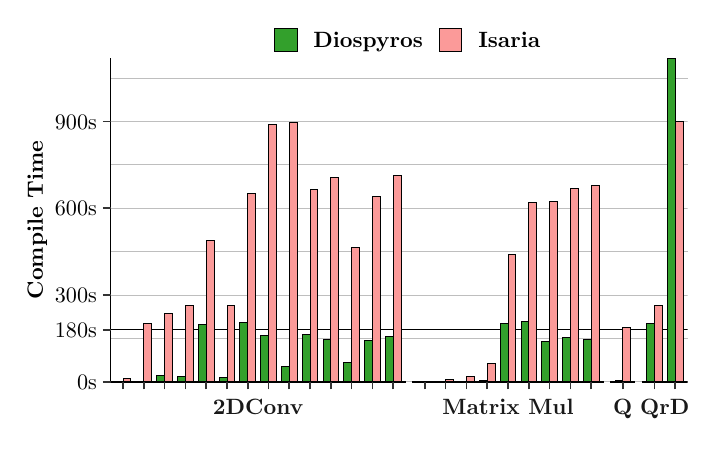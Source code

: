 % Created by tikzDevice version 0.12.4 on 2023-04-19 00:27:24
% !TEX encoding = UTF-8 Unicode
\begin{tikzpicture}[x=1pt,y=1pt]
\definecolor{fillColor}{RGB}{255,255,255}
\path[use as bounding box,fill=fillColor,fill opacity=0.00] (0,0) rectangle (238.49,144.54);
\begin{scope}
\path[clip] (  0.00,  0.00) rectangle (238.49,144.54);
\definecolor{drawColor}{RGB}{255,255,255}
\definecolor{fillColor}{RGB}{255,255,255}

\path[draw=drawColor,line width= 0.6pt,line join=round,line cap=round,fill=fillColor] (  0.00,  0.00) rectangle (238.49,144.54);
\end{scope}
\begin{scope}
\path[clip] ( 29.93, 16.58) rectangle (238.49,133.51);
\definecolor{drawColor}{RGB}{190,190,190}

\path[draw=drawColor,line width= 0.4pt,line join=round,line cap=round] ( 29.93, 16.58) -- (447.05, 16.58);

\path[draw=drawColor,line width= 0.0pt,line join=round,line cap=round] ( 29.93, 32.25) -- (447.05, 32.25);
\definecolor{drawColor}{RGB}{0,0,0}

\path[draw=drawColor,line width= 0.4pt,line join=round,line cap=round] ( 29.93, 35.38) -- (447.05, 35.38);
\definecolor{drawColor}{RGB}{190,190,190}

\path[draw=drawColor,line width= 0.4pt,line join=round,line cap=round] ( 29.93, 47.92) -- (447.05, 47.92);

\path[draw=drawColor,line width= 0.0pt,line join=round,line cap=round] ( 29.93, 63.59) -- (447.05, 63.59);

\path[draw=drawColor,line width= 0.4pt,line join=round,line cap=round] ( 29.93, 79.26) -- (447.05, 79.26);

\path[draw=drawColor,line width= 0.0pt,line join=round,line cap=round] ( 29.93, 94.93) -- (447.05, 94.93);

\path[draw=drawColor,line width= 0.4pt,line join=round,line cap=round] ( 29.93,110.60) -- (447.05,110.60);

\path[draw=drawColor,line width= 0.0pt,line join=round,line cap=round] ( 29.93,126.27) -- (447.05,126.27);
\end{scope}
\begin{scope}
\path[clip] ( 29.93, 16.58) rectangle (136.61,133.51);
\definecolor{drawColor}{RGB}{0,0,0}
\definecolor{fillColor}{RGB}{51,160,44}

\path[draw=drawColor,line width= 0.3pt,fill=fillColor] ( 31.62, 16.58) rectangle ( 34.44, 16.61);
\definecolor{fillColor}{RGB}{251,154,153}

\path[draw=drawColor,line width= 0.3pt,fill=fillColor] ( 34.44, 16.58) rectangle ( 37.25, 17.90);
\definecolor{fillColor}{RGB}{51,160,44}

\path[draw=drawColor,line width= 0.3pt,fill=fillColor] ( 39.13, 16.58) rectangle ( 41.95, 16.86);
\definecolor{fillColor}{RGB}{251,154,153}

\path[draw=drawColor,line width= 0.3pt,fill=fillColor] ( 41.95, 16.58) rectangle ( 44.77, 37.61);
\definecolor{fillColor}{RGB}{51,160,44}

\path[draw=drawColor,line width= 0.3pt,fill=fillColor] ( 46.64, 16.58) rectangle ( 49.46, 18.87);
\definecolor{fillColor}{RGB}{251,154,153}

\path[draw=drawColor,line width= 0.3pt,fill=fillColor] ( 49.46, 16.58) rectangle ( 52.28, 41.37);
\definecolor{fillColor}{RGB}{51,160,44}

\path[draw=drawColor,line width= 0.3pt,fill=fillColor] ( 54.16, 16.58) rectangle ( 56.97, 18.46);
\definecolor{fillColor}{RGB}{251,154,153}

\path[draw=drawColor,line width= 0.3pt,fill=fillColor] ( 56.97, 16.58) rectangle ( 59.79, 44.00);
\definecolor{fillColor}{RGB}{51,160,44}

\path[draw=drawColor,line width= 0.3pt,fill=fillColor] ( 61.67, 16.58) rectangle ( 64.49, 37.44);
\definecolor{fillColor}{RGB}{251,154,153}

\path[draw=drawColor,line width= 0.3pt,fill=fillColor] ( 64.49, 16.58) rectangle ( 67.30, 67.51);
\definecolor{fillColor}{RGB}{51,160,44}

\path[draw=drawColor,line width= 0.3pt,fill=fillColor] ( 69.18, 16.58) rectangle ( 72.00, 18.19);
\definecolor{fillColor}{RGB}{251,154,153}

\path[draw=drawColor,line width= 0.3pt,fill=fillColor] ( 72.00, 16.58) rectangle ( 74.82, 44.01);
\definecolor{fillColor}{RGB}{51,160,44}

\path[draw=drawColor,line width= 0.3pt,fill=fillColor] ( 76.69, 16.58) rectangle ( 79.51, 38.04);
\definecolor{fillColor}{RGB}{251,154,153}

\path[draw=drawColor,line width= 0.3pt,fill=fillColor] ( 79.51, 16.58) rectangle ( 82.33, 84.67);
\definecolor{fillColor}{RGB}{51,160,44}

\path[draw=drawColor,line width= 0.3pt,fill=fillColor] ( 84.21, 16.58) rectangle ( 87.02, 33.47);
\definecolor{fillColor}{RGB}{251,154,153}

\path[draw=drawColor,line width= 0.3pt,fill=fillColor] ( 87.02, 16.58) rectangle ( 89.84,109.51);
\definecolor{fillColor}{RGB}{51,160,44}

\path[draw=drawColor,line width= 0.3pt,fill=fillColor] ( 91.72, 16.58) rectangle ( 94.54, 22.14);
\definecolor{fillColor}{RGB}{251,154,153}

\path[draw=drawColor,line width= 0.3pt,fill=fillColor] ( 94.54, 16.58) rectangle ( 97.35,110.48);
\definecolor{fillColor}{RGB}{51,160,44}

\path[draw=drawColor,line width= 0.3pt,fill=fillColor] ( 99.23, 16.58) rectangle (102.05, 33.66);
\definecolor{fillColor}{RGB}{251,154,153}

\path[draw=drawColor,line width= 0.3pt,fill=fillColor] (102.05, 16.58) rectangle (104.87, 86.00);
\definecolor{fillColor}{RGB}{51,160,44}

\path[draw=drawColor,line width= 0.3pt,fill=fillColor] (106.74, 16.58) rectangle (109.56, 31.88);
\definecolor{fillColor}{RGB}{251,154,153}

\path[draw=drawColor,line width= 0.3pt,fill=fillColor] (109.56, 16.58) rectangle (112.38, 90.48);
\definecolor{fillColor}{RGB}{51,160,44}

\path[draw=drawColor,line width= 0.3pt,fill=fillColor] (114.26, 16.58) rectangle (117.07, 23.41);
\definecolor{fillColor}{RGB}{251,154,153}

\path[draw=drawColor,line width= 0.3pt,fill=fillColor] (117.07, 16.58) rectangle (119.89, 65.22);
\definecolor{fillColor}{RGB}{51,160,44}

\path[draw=drawColor,line width= 0.3pt,fill=fillColor] (121.77, 16.58) rectangle (124.59, 31.51);
\definecolor{fillColor}{RGB}{251,154,153}

\path[draw=drawColor,line width= 0.3pt,fill=fillColor] (124.59, 16.58) rectangle (127.40, 83.51);
\definecolor{fillColor}{RGB}{51,160,44}

\path[draw=drawColor,line width= 0.3pt,fill=fillColor] (129.28, 16.58) rectangle (132.10, 32.80);
\definecolor{fillColor}{RGB}{251,154,153}

\path[draw=drawColor,line width= 0.3pt,fill=fillColor] (132.10, 16.58) rectangle (134.92, 91.21);
\end{scope}
\begin{scope}
\path[clip] (139.02, 16.58) rectangle (208.13,133.51);
\definecolor{drawColor}{RGB}{0,0,0}
\definecolor{fillColor}{RGB}{51,160,44}

\path[draw=drawColor,line width= 0.3pt,fill=fillColor] (140.71, 16.58) rectangle (143.52, 16.58);
\definecolor{fillColor}{RGB}{251,154,153}

\path[draw=drawColor,line width= 0.3pt,fill=fillColor] (143.52, 16.58) rectangle (146.34, 16.58);
\definecolor{fillColor}{RGB}{51,160,44}

\path[draw=drawColor,line width= 0.3pt,fill=fillColor] (148.22, 16.58) rectangle (151.04, 16.59);
\definecolor{fillColor}{RGB}{251,154,153}

\path[draw=drawColor,line width= 0.3pt,fill=fillColor] (151.04, 16.58) rectangle (153.85, 17.33);
\definecolor{fillColor}{RGB}{51,160,44}

\path[draw=drawColor,line width= 0.3pt,fill=fillColor] (155.73, 16.58) rectangle (158.55, 16.62);
\definecolor{fillColor}{RGB}{251,154,153}

\path[draw=drawColor,line width= 0.3pt,fill=fillColor] (158.55, 16.58) rectangle (161.36, 18.55);
\definecolor{fillColor}{RGB}{51,160,44}

\path[draw=drawColor,line width= 0.3pt,fill=fillColor] (163.24, 16.58) rectangle (166.06, 16.91);
\definecolor{fillColor}{RGB}{251,154,153}

\path[draw=drawColor,line width= 0.3pt,fill=fillColor] (166.06, 16.58) rectangle (168.88, 23.24);
\definecolor{fillColor}{RGB}{51,160,44}

\path[draw=drawColor,line width= 0.3pt,fill=fillColor] (170.76, 16.58) rectangle (173.57, 37.52);
\definecolor{fillColor}{RGB}{251,154,153}

\path[draw=drawColor,line width= 0.3pt,fill=fillColor] (173.57, 16.58) rectangle (176.39, 62.56);
\definecolor{fillColor}{RGB}{51,160,44}

\path[draw=drawColor,line width= 0.3pt,fill=fillColor] (178.27, 16.58) rectangle (181.09, 38.52);
\definecolor{fillColor}{RGB}{251,154,153}

\path[draw=drawColor,line width= 0.3pt,fill=fillColor] (181.09, 16.58) rectangle (183.90, 81.54);
\definecolor{fillColor}{RGB}{51,160,44}

\path[draw=drawColor,line width= 0.3pt,fill=fillColor] (185.78, 16.58) rectangle (188.60, 31.07);
\definecolor{fillColor}{RGB}{251,154,153}

\path[draw=drawColor,line width= 0.3pt,fill=fillColor] (188.60, 16.58) rectangle (191.41, 81.61);
\definecolor{fillColor}{RGB}{51,160,44}

\path[draw=drawColor,line width= 0.3pt,fill=fillColor] (193.29, 16.58) rectangle (196.11, 32.48);
\definecolor{fillColor}{RGB}{251,154,153}

\path[draw=drawColor,line width= 0.3pt,fill=fillColor] (196.11, 16.58) rectangle (198.93, 86.39);
\definecolor{fillColor}{RGB}{51,160,44}

\path[draw=drawColor,line width= 0.3pt,fill=fillColor] (200.81, 16.58) rectangle (203.62, 31.95);
\definecolor{fillColor}{RGB}{251,154,153}

\path[draw=drawColor,line width= 0.3pt,fill=fillColor] (203.62, 16.58) rectangle (206.44, 87.41);
\end{scope}
\begin{scope}
\path[clip] (210.54, 16.58) rectangle (219.55,133.51);
\definecolor{drawColor}{RGB}{0,0,0}
\definecolor{fillColor}{RGB}{51,160,44}

\path[draw=drawColor,line width= 0.3pt,fill=fillColor] (212.23, 16.58) rectangle (215.05, 16.90);
\definecolor{fillColor}{RGB}{251,154,153}

\path[draw=drawColor,line width= 0.3pt,fill=fillColor] (215.05, 16.58) rectangle (217.86, 36.18);
\end{scope}
\begin{scope}
\path[clip] (221.96, 16.58) rectangle (238.49,133.51);
\definecolor{drawColor}{RGB}{0,0,0}
\definecolor{fillColor}{RGB}{51,160,44}

\path[draw=drawColor,line width= 0.3pt,fill=fillColor] (223.65, 16.58) rectangle (226.47, 37.83);
\definecolor{fillColor}{RGB}{251,154,153}

\path[draw=drawColor,line width= 0.3pt,fill=fillColor] (226.47, 16.58) rectangle (229.29, 44.02);
\definecolor{fillColor}{RGB}{51,160,44}

\path[draw=drawColor,line width= 0.3pt,fill=fillColor] (231.17, 16.58) rectangle (233.98,133.51);
\definecolor{fillColor}{RGB}{251,154,153}

\path[draw=drawColor,line width= 0.3pt,fill=fillColor] (233.98, 16.58) rectangle (236.80,110.79);
\end{scope}
\begin{scope}
\path[clip] ( 29.93,  0.00) rectangle (136.61, 11.08);
\definecolor{drawColor}{gray}{0.10}

\node[text=drawColor,anchor=base,inner sep=0pt, outer sep=0pt, scale=  0.80] at ( 83.27,  4.78) {\bfseries 2DConv};
\end{scope}
\begin{scope}
\path[clip] (139.02,  0.00) rectangle (208.13, 11.08);
\definecolor{drawColor}{gray}{0.10}

\node[text=drawColor,anchor=base,inner sep=0pt, outer sep=0pt, scale=  0.80] at (173.57,  4.78) {\bfseries Matrix Mul};
\end{scope}
\begin{scope}
\path[clip] (210.54,  0.00) rectangle (219.55, 11.08);
\definecolor{drawColor}{gray}{0.10}

\node[text=drawColor,anchor=base,inner sep=0pt, outer sep=0pt, scale=  0.80] at (215.05,  4.78) {\bfseries Q};
\end{scope}
\begin{scope}
\path[clip] (221.96,  0.00) rectangle (238.49, 11.08);
\definecolor{drawColor}{gray}{0.10}

\node[text=drawColor,anchor=base,inner sep=0pt, outer sep=0pt, scale=  0.80] at (230.23,  4.78) {\bfseries QrD};
\end{scope}
\begin{scope}
\path[clip] (  0.00,  0.00) rectangle (238.49,144.54);
\definecolor{drawColor}{RGB}{0,0,0}

\path[draw=drawColor,line width= 0.6pt,line join=round] ( 29.93, 16.58) --
	(136.61, 16.58);
\end{scope}
\begin{scope}
\path[clip] (  0.00,  0.00) rectangle (238.49,144.54);
\definecolor{drawColor}{gray}{0.20}

\path[draw=drawColor,line width= 0.6pt,line join=round] ( 34.44, 13.83) --
	( 34.44, 16.58);

\path[draw=drawColor,line width= 0.6pt,line join=round] ( 41.95, 13.83) --
	( 41.95, 16.58);

\path[draw=drawColor,line width= 0.6pt,line join=round] ( 49.46, 13.83) --
	( 49.46, 16.58);

\path[draw=drawColor,line width= 0.6pt,line join=round] ( 56.97, 13.83) --
	( 56.97, 16.58);

\path[draw=drawColor,line width= 0.6pt,line join=round] ( 64.49, 13.83) --
	( 64.49, 16.58);

\path[draw=drawColor,line width= 0.6pt,line join=round] ( 72.00, 13.83) --
	( 72.00, 16.58);

\path[draw=drawColor,line width= 0.6pt,line join=round] ( 79.51, 13.83) --
	( 79.51, 16.58);

\path[draw=drawColor,line width= 0.6pt,line join=round] ( 87.02, 13.83) --
	( 87.02, 16.58);

\path[draw=drawColor,line width= 0.6pt,line join=round] ( 94.54, 13.83) --
	( 94.54, 16.58);

\path[draw=drawColor,line width= 0.6pt,line join=round] (102.05, 13.83) --
	(102.05, 16.58);

\path[draw=drawColor,line width= 0.6pt,line join=round] (109.56, 13.83) --
	(109.56, 16.58);

\path[draw=drawColor,line width= 0.6pt,line join=round] (117.07, 13.83) --
	(117.07, 16.58);

\path[draw=drawColor,line width= 0.6pt,line join=round] (124.59, 13.83) --
	(124.59, 16.58);

\path[draw=drawColor,line width= 0.6pt,line join=round] (132.10, 13.83) --
	(132.10, 16.58);
\end{scope}
\begin{scope}
\path[clip] (  0.00,  0.00) rectangle (238.49,144.54);
\definecolor{drawColor}{RGB}{0,0,0}

\path[draw=drawColor,line width= 0.6pt,line join=round] (139.02, 16.58) --
	(208.13, 16.58);
\end{scope}
\begin{scope}
\path[clip] (  0.00,  0.00) rectangle (238.49,144.54);
\definecolor{drawColor}{gray}{0.20}

\path[draw=drawColor,line width= 0.6pt,line join=round] (143.52, 13.83) --
	(143.52, 16.58);

\path[draw=drawColor,line width= 0.6pt,line join=round] (151.04, 13.83) --
	(151.04, 16.58);

\path[draw=drawColor,line width= 0.6pt,line join=round] (158.55, 13.83) --
	(158.55, 16.58);

\path[draw=drawColor,line width= 0.6pt,line join=round] (166.06, 13.83) --
	(166.06, 16.58);

\path[draw=drawColor,line width= 0.6pt,line join=round] (173.57, 13.83) --
	(173.57, 16.58);

\path[draw=drawColor,line width= 0.6pt,line join=round] (181.09, 13.83) --
	(181.09, 16.58);

\path[draw=drawColor,line width= 0.6pt,line join=round] (188.60, 13.83) --
	(188.60, 16.58);

\path[draw=drawColor,line width= 0.6pt,line join=round] (196.11, 13.83) --
	(196.11, 16.58);

\path[draw=drawColor,line width= 0.6pt,line join=round] (203.62, 13.83) --
	(203.62, 16.58);
\end{scope}
\begin{scope}
\path[clip] (  0.00,  0.00) rectangle (238.49,144.54);
\definecolor{drawColor}{RGB}{0,0,0}

\path[draw=drawColor,line width= 0.6pt,line join=round] (210.54, 16.58) --
	(219.55, 16.58);
\end{scope}
\begin{scope}
\path[clip] (  0.00,  0.00) rectangle (238.49,144.54);
\definecolor{drawColor}{gray}{0.20}

\path[draw=drawColor,line width= 0.6pt,line join=round] (215.05, 13.83) --
	(215.05, 16.58);
\end{scope}
\begin{scope}
\path[clip] (  0.00,  0.00) rectangle (238.49,144.54);
\definecolor{drawColor}{RGB}{0,0,0}

\path[draw=drawColor,line width= 0.6pt,line join=round] (221.96, 16.58) --
	(238.49, 16.58);
\end{scope}
\begin{scope}
\path[clip] (  0.00,  0.00) rectangle (238.49,144.54);
\definecolor{drawColor}{gray}{0.20}

\path[draw=drawColor,line width= 0.6pt,line join=round] (226.47, 13.83) --
	(226.47, 16.58);

\path[draw=drawColor,line width= 0.6pt,line join=round] (233.98, 13.83) --
	(233.98, 16.58);
\end{scope}
\begin{scope}
\path[clip] (  0.00,  0.00) rectangle (238.49,144.54);
\definecolor{drawColor}{RGB}{0,0,0}

\path[draw=drawColor,line width= 0.6pt,line join=round] ( 29.93, 16.58) --
	( 29.93,133.51);
\end{scope}
\begin{scope}
\path[clip] (  0.00,  0.00) rectangle (238.49,144.54);
\definecolor{drawColor}{RGB}{0,0,0}

\node[text=drawColor,anchor=base east,inner sep=0pt, outer sep=0pt, scale=  0.80] at ( 24.98, 13.82) {0s};

\node[text=drawColor,anchor=base east,inner sep=0pt, outer sep=0pt, scale=  0.80] at ( 24.98, 32.63) {180s};

\node[text=drawColor,anchor=base east,inner sep=0pt, outer sep=0pt, scale=  0.80] at ( 24.98, 45.16) {300s};

\node[text=drawColor,anchor=base east,inner sep=0pt, outer sep=0pt, scale=  0.80] at ( 24.98, 76.50) {600s};

\node[text=drawColor,anchor=base east,inner sep=0pt, outer sep=0pt, scale=  0.80] at ( 24.98,107.85) {900s};
\end{scope}
\begin{scope}
\path[clip] (  0.00,  0.00) rectangle (238.49,144.54);
\definecolor{drawColor}{gray}{0.20}

\path[draw=drawColor,line width= 0.6pt,line join=round] ( 27.18, 16.58) --
	( 29.93, 16.58);

\path[draw=drawColor,line width= 0.6pt,line join=round] ( 27.18, 35.38) --
	( 29.93, 35.38);

\path[draw=drawColor,line width= 0.6pt,line join=round] ( 27.18, 47.92) --
	( 29.93, 47.92);

\path[draw=drawColor,line width= 0.6pt,line join=round] ( 27.18, 79.26) --
	( 29.93, 79.26);

\path[draw=drawColor,line width= 0.6pt,line join=round] ( 27.18,110.60) --
	( 29.93,110.60);
\end{scope}
\begin{scope}
\path[clip] (  0.00,  0.00) rectangle (238.49,144.54);
\definecolor{drawColor}{RGB}{0,0,0}

\node[text=drawColor,rotate= 90.00,anchor=base,inner sep=0pt, outer sep=0pt, scale=  0.80] at (  5.52, 75.04) {\bfseries Compile Time};
\end{scope}
\begin{scope}
\path[clip] (  0.00,  0.00) rectangle (238.49,144.54);
\definecolor{drawColor}{RGB}{0,0,0}
\definecolor{fillColor}{RGB}{51,160,44}

\path[draw=drawColor,line width= 0.3pt,fill=fillColor] ( 89.12,135.93) rectangle ( 97.30,144.11);
\end{scope}
\begin{scope}
\path[clip] (  0.00,  0.00) rectangle (238.49,144.54);
\definecolor{drawColor}{RGB}{0,0,0}
\definecolor{fillColor}{RGB}{251,154,153}

\path[draw=drawColor,line width= 0.3pt,fill=fillColor] (148.72,135.93) rectangle (156.90,144.11);
\end{scope}
\begin{scope}
\path[clip] (  0.00,  0.00) rectangle (238.49,144.54);
\definecolor{drawColor}{RGB}{0,0,0}

\node[text=drawColor,anchor=base west,inner sep=0pt, outer sep=0pt, scale=  0.80] at (103.23,137.26) {\bfseries Diospyros};
\end{scope}
\begin{scope}
\path[clip] (  0.00,  0.00) rectangle (238.49,144.54);
\definecolor{drawColor}{RGB}{0,0,0}

\node[text=drawColor,anchor=base west,inner sep=0pt, outer sep=0pt, scale=  0.80] at (162.82,137.26) {\bfseries Isaria};
\end{scope}
\end{tikzpicture}
